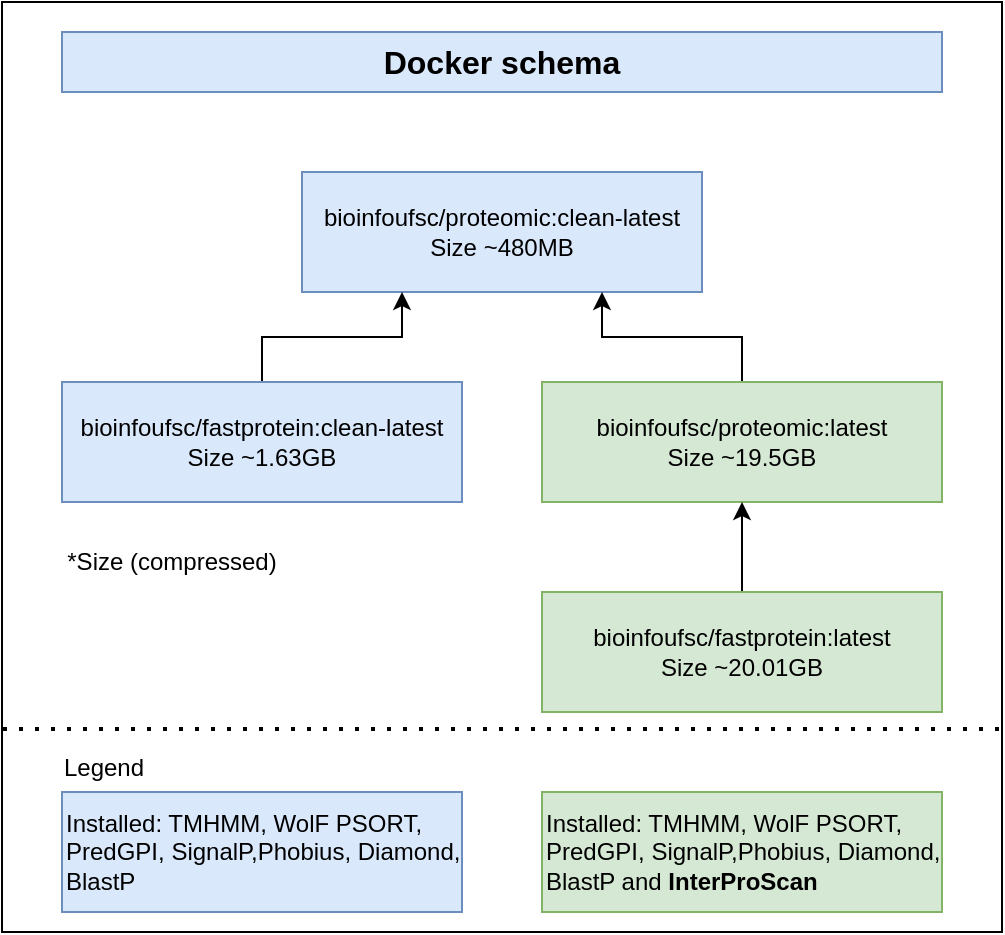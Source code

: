 <mxfile version="24.7.13">
  <diagram name="Page-1" id="U4Y1XURnxECECY8q9T-a">
    <mxGraphModel dx="1434" dy="759" grid="1" gridSize="10" guides="1" tooltips="1" connect="1" arrows="1" fold="1" page="1" pageScale="1" pageWidth="850" pageHeight="1100" math="0" shadow="0">
      <root>
        <mxCell id="0" />
        <mxCell id="1" parent="0" />
        <mxCell id="0Yhq80YsiAuYgCd_MVuz-5" value="" style="rounded=0;whiteSpace=wrap;html=1;" parent="1" vertex="1">
          <mxGeometry x="130" y="25" width="500" height="465" as="geometry" />
        </mxCell>
        <mxCell id="kN9hd65t5oOU79cgbcg4-1" value="bioinfoufsc/proteomic:clean-latest&lt;div&gt;Size ~480MB&lt;br&gt;&lt;/div&gt;" style="rounded=0;whiteSpace=wrap;html=1;fillColor=#dae8fc;strokeColor=#6c8ebf;" parent="1" vertex="1">
          <mxGeometry x="280" y="110" width="200" height="60" as="geometry" />
        </mxCell>
        <mxCell id="HwHFQP2F9WlOjY4L94AI-2" style="edgeStyle=orthogonalEdgeStyle;rounded=0;orthogonalLoop=1;jettySize=auto;html=1;entryX=0.75;entryY=1;entryDx=0;entryDy=0;" parent="1" source="kN9hd65t5oOU79cgbcg4-2" target="kN9hd65t5oOU79cgbcg4-1" edge="1">
          <mxGeometry relative="1" as="geometry" />
        </mxCell>
        <mxCell id="kN9hd65t5oOU79cgbcg4-2" value="bioinfoufsc/proteomic:latest&lt;br&gt;Size ~19.5GB" style="rounded=0;whiteSpace=wrap;html=1;fillColor=#d5e8d4;strokeColor=#82b366;" parent="1" vertex="1">
          <mxGeometry x="400" y="215" width="200" height="60" as="geometry" />
        </mxCell>
        <mxCell id="HwHFQP2F9WlOjY4L94AI-1" style="edgeStyle=orthogonalEdgeStyle;rounded=0;orthogonalLoop=1;jettySize=auto;html=1;entryX=0.25;entryY=1;entryDx=0;entryDy=0;" parent="1" source="kN9hd65t5oOU79cgbcg4-4" target="kN9hd65t5oOU79cgbcg4-1" edge="1">
          <mxGeometry relative="1" as="geometry" />
        </mxCell>
        <mxCell id="kN9hd65t5oOU79cgbcg4-4" value="&lt;div&gt;bioinfoufsc/fastprotein:clean-latest&lt;/div&gt;&lt;div&gt;Size ~1.63GB&lt;br&gt;&lt;/div&gt;" style="rounded=0;whiteSpace=wrap;html=1;fillColor=#dae8fc;strokeColor=#6c8ebf;" parent="1" vertex="1">
          <mxGeometry x="160" y="215" width="200" height="60" as="geometry" />
        </mxCell>
        <mxCell id="0Yhq80YsiAuYgCd_MVuz-6" style="edgeStyle=orthogonalEdgeStyle;rounded=0;orthogonalLoop=1;jettySize=auto;html=1;exitX=0.5;exitY=0;exitDx=0;exitDy=0;entryX=0.5;entryY=1;entryDx=0;entryDy=0;" parent="1" source="kN9hd65t5oOU79cgbcg4-6" target="kN9hd65t5oOU79cgbcg4-2" edge="1">
          <mxGeometry relative="1" as="geometry" />
        </mxCell>
        <mxCell id="kN9hd65t5oOU79cgbcg4-6" value="&lt;div&gt;bioinfoufsc/fastprotein:latest&lt;/div&gt;&lt;div&gt;Size ~20.01GB&lt;br&gt;&lt;/div&gt;" style="rounded=0;whiteSpace=wrap;html=1;fillColor=#d5e8d4;strokeColor=#82b366;" parent="1" vertex="1">
          <mxGeometry x="400" y="320" width="200" height="60" as="geometry" />
        </mxCell>
        <mxCell id="0Yhq80YsiAuYgCd_MVuz-3" value="Docker schema" style="text;html=1;align=center;verticalAlign=middle;whiteSpace=wrap;rounded=0;fillColor=#dae8fc;strokeColor=#6c8ebf;fontSize=16;fontStyle=1" parent="1" vertex="1">
          <mxGeometry x="160" y="40" width="440" height="30" as="geometry" />
        </mxCell>
        <mxCell id="0Yhq80YsiAuYgCd_MVuz-9" value="Installed: TMHMM, WolF PSORT, PredGPI, SignalP,Phobius, Diamond, BlastP" style="text;html=1;align=left;verticalAlign=middle;whiteSpace=wrap;rounded=0;fillColor=#dae8fc;strokeColor=#6c8ebf;" parent="1" vertex="1">
          <mxGeometry x="160" y="420" width="200" height="60" as="geometry" />
        </mxCell>
        <mxCell id="0Yhq80YsiAuYgCd_MVuz-11" value="Installed: TMHMM, WolF PSORT, PredGPI, SignalP,Phobius, Diamond, BlastP and &lt;b&gt;InterProScan&lt;/b&gt;" style="text;html=1;align=left;verticalAlign=middle;whiteSpace=wrap;rounded=0;fillColor=#d5e8d4;strokeColor=#82b366;" parent="1" vertex="1">
          <mxGeometry x="400" y="420" width="200" height="60" as="geometry" />
        </mxCell>
        <mxCell id="HwHFQP2F9WlOjY4L94AI-4" value="" style="endArrow=none;dashed=1;html=1;dashPattern=1 3;strokeWidth=2;rounded=0;exitX=0.997;exitY=0.827;exitDx=0;exitDy=0;exitPerimeter=0;entryX=0;entryY=0.827;entryDx=0;entryDy=0;entryPerimeter=0;" parent="1" edge="1">
          <mxGeometry width="50" height="50" relative="1" as="geometry">
            <mxPoint x="628.5" y="388.555" as="sourcePoint" />
            <mxPoint x="130" y="388.555" as="targetPoint" />
          </mxGeometry>
        </mxCell>
        <mxCell id="HwHFQP2F9WlOjY4L94AI-5" value="Legend" style="text;html=1;align=center;verticalAlign=middle;whiteSpace=wrap;rounded=0;" parent="1" vertex="1">
          <mxGeometry x="151" y="393" width="60" height="30" as="geometry" />
        </mxCell>
        <mxCell id="HwHFQP2F9WlOjY4L94AI-7" value="*Size (compressed)" style="text;html=1;align=center;verticalAlign=middle;whiteSpace=wrap;rounded=0;" parent="1" vertex="1">
          <mxGeometry x="160" y="290" width="110" height="30" as="geometry" />
        </mxCell>
      </root>
    </mxGraphModel>
  </diagram>
</mxfile>
